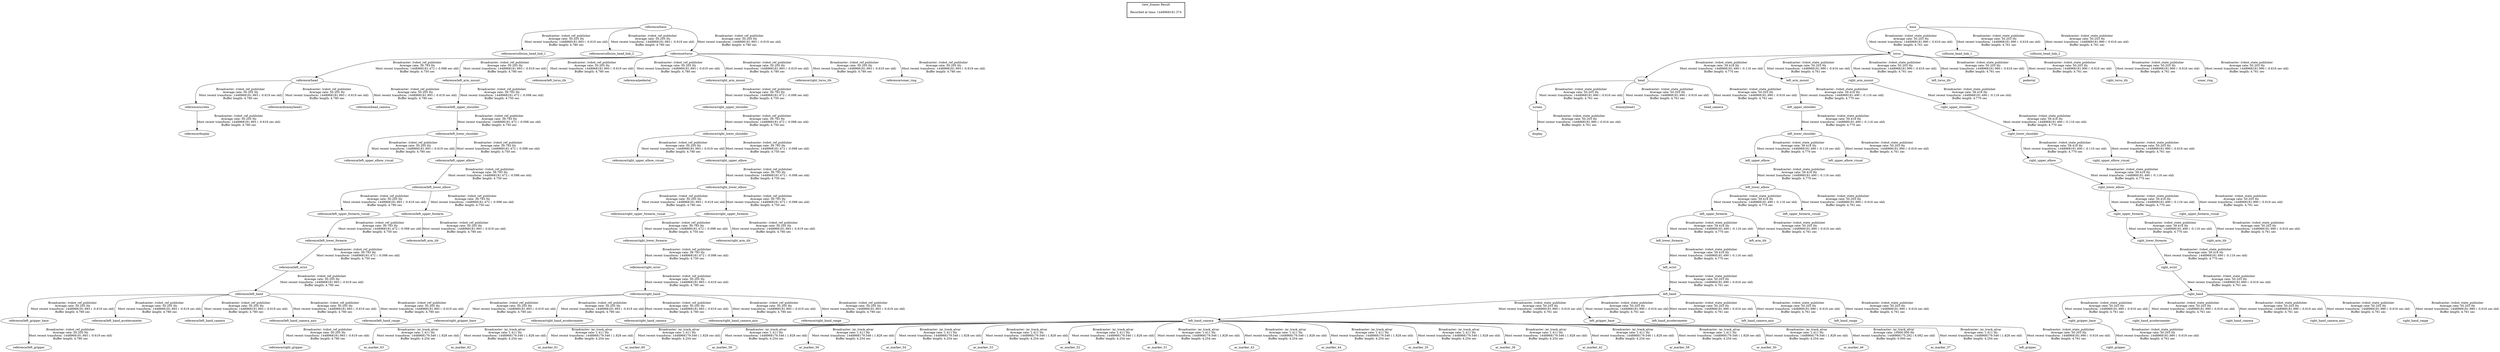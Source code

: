 digraph G {
"left_hand_camera" -> "ar_marker_63"[label="Broadcaster: /ar_track_alvar\nAverage rate: 1.411 Hz\nMost recent transform: 1448968179.546 ( 1.828 sec old)\nBuffer length: 4.254 sec\n"];
"left_hand" -> "left_hand_camera"[label="Broadcaster: /robot_state_publisher\nAverage rate: 50.203 Hz\nMost recent transform: 1448968181.990 ( -0.616 sec old)\nBuffer length: 4.761 sec\n"];
"left_hand_camera" -> "ar_marker_62"[label="Broadcaster: /ar_track_alvar\nAverage rate: 1.411 Hz\nMost recent transform: 1448968179.546 ( 1.828 sec old)\nBuffer length: 4.254 sec\n"];
"left_hand_camera" -> "ar_marker_61"[label="Broadcaster: /ar_track_alvar\nAverage rate: 1.411 Hz\nMost recent transform: 1448968179.546 ( 1.828 sec old)\nBuffer length: 4.254 sec\n"];
"left_hand_camera" -> "ar_marker_60"[label="Broadcaster: /ar_track_alvar\nAverage rate: 1.411 Hz\nMost recent transform: 1448968179.546 ( 1.828 sec old)\nBuffer length: 4.254 sec\n"];
"left_hand_camera" -> "ar_marker_59"[label="Broadcaster: /ar_track_alvar\nAverage rate: 1.411 Hz\nMost recent transform: 1448968179.546 ( 1.828 sec old)\nBuffer length: 4.254 sec\n"];
"left_hand_camera" -> "ar_marker_56"[label="Broadcaster: /ar_track_alvar\nAverage rate: 1.411 Hz\nMost recent transform: 1448968179.546 ( 1.828 sec old)\nBuffer length: 4.254 sec\n"];
"left_hand_camera" -> "ar_marker_54"[label="Broadcaster: /ar_track_alvar\nAverage rate: 1.411 Hz\nMost recent transform: 1448968179.546 ( 1.828 sec old)\nBuffer length: 4.254 sec\n"];
"left_hand_camera" -> "ar_marker_53"[label="Broadcaster: /ar_track_alvar\nAverage rate: 1.411 Hz\nMost recent transform: 1448968179.546 ( 1.828 sec old)\nBuffer length: 4.254 sec\n"];
"left_hand_camera" -> "ar_marker_52"[label="Broadcaster: /ar_track_alvar\nAverage rate: 1.411 Hz\nMost recent transform: 1448968179.546 ( 1.828 sec old)\nBuffer length: 4.254 sec\n"];
"left_hand_camera" -> "ar_marker_51"[label="Broadcaster: /ar_track_alvar\nAverage rate: 1.411 Hz\nMost recent transform: 1448968179.546 ( 1.828 sec old)\nBuffer length: 4.254 sec\n"];
"left_hand_camera" -> "ar_marker_43"[label="Broadcaster: /ar_track_alvar\nAverage rate: 1.411 Hz\nMost recent transform: 1448968179.546 ( 1.828 sec old)\nBuffer length: 4.254 sec\n"];
"left_hand_camera" -> "ar_marker_44"[label="Broadcaster: /ar_track_alvar\nAverage rate: 1.411 Hz\nMost recent transform: 1448968179.546 ( 1.828 sec old)\nBuffer length: 4.254 sec\n"];
"left_hand_camera" -> "ar_marker_35"[label="Broadcaster: /ar_track_alvar\nAverage rate: 1.411 Hz\nMost recent transform: 1448968179.546 ( 1.828 sec old)\nBuffer length: 4.254 sec\n"];
"left_hand_camera" -> "ar_marker_36"[label="Broadcaster: /ar_track_alvar\nAverage rate: 1.411 Hz\nMost recent transform: 1448968179.546 ( 1.828 sec old)\nBuffer length: 4.254 sec\n"];
"left_hand_camera" -> "ar_marker_42"[label="Broadcaster: /ar_track_alvar\nAverage rate: 1.411 Hz\nMost recent transform: 1448968179.546 ( 1.828 sec old)\nBuffer length: 4.254 sec\n"];
"left_hand_camera" -> "ar_marker_58"[label="Broadcaster: /ar_track_alvar\nAverage rate: 1.411 Hz\nMost recent transform: 1448968179.546 ( 1.828 sec old)\nBuffer length: 4.254 sec\n"];
"left_hand_camera" -> "ar_marker_50"[label="Broadcaster: /ar_track_alvar\nAverage rate: 1.411 Hz\nMost recent transform: 1448968179.546 ( 1.828 sec old)\nBuffer length: 4.254 sec\n"];
"left_hand_camera" -> "ar_marker_46"[label="Broadcaster: /ar_track_alvar\nAverage rate: 10000.000 Hz\nMost recent transform: 1448968175.292 ( 6.082 sec old)\nBuffer length: 0.000 sec\n"];
"left_hand_camera" -> "ar_marker_37"[label="Broadcaster: /ar_track_alvar\nAverage rate: 1.411 Hz\nMost recent transform: 1448968179.546 ( 1.828 sec old)\nBuffer length: 4.254 sec\n"];
"reference/base" -> "reference/collision_head_link_1"[label="Broadcaster: /robot_ref_publisher\nAverage rate: 50.205 Hz\nMost recent transform: 1448968181.993 ( -0.619 sec old)\nBuffer length: 4.780 sec\n"];
"reference/base" -> "reference/collision_head_link_2"[label="Broadcaster: /robot_ref_publisher\nAverage rate: 50.205 Hz\nMost recent transform: 1448968181.993 ( -0.619 sec old)\nBuffer length: 4.780 sec\n"];
"reference/screen" -> "reference/display"[label="Broadcaster: /robot_ref_publisher\nAverage rate: 50.205 Hz\nMost recent transform: 1448968181.993 ( -0.619 sec old)\nBuffer length: 4.780 sec\n"];
"reference/head" -> "reference/screen"[label="Broadcaster: /robot_ref_publisher\nAverage rate: 50.205 Hz\nMost recent transform: 1448968181.993 ( -0.619 sec old)\nBuffer length: 4.780 sec\n"];
"reference/head" -> "reference/dummyhead1"[label="Broadcaster: /robot_ref_publisher\nAverage rate: 50.205 Hz\nMost recent transform: 1448968181.993 ( -0.619 sec old)\nBuffer length: 4.780 sec\n"];
"reference/torso" -> "reference/head"[label="Broadcaster: /robot_ref_publisher\nAverage rate: 39.793 Hz\nMost recent transform: 1448968181.472 ( -0.098 sec old)\nBuffer length: 4.750 sec\n"];
"reference/head" -> "reference/head_camera"[label="Broadcaster: /robot_ref_publisher\nAverage rate: 50.205 Hz\nMost recent transform: 1448968181.993 ( -0.619 sec old)\nBuffer length: 4.780 sec\n"];
"reference/left_lower_shoulder" -> "reference/left_upper_elbow_visual"[label="Broadcaster: /robot_ref_publisher\nAverage rate: 50.205 Hz\nMost recent transform: 1448968181.993 ( -0.619 sec old)\nBuffer length: 4.780 sec\n"];
"reference/left_upper_shoulder" -> "reference/left_lower_shoulder"[label="Broadcaster: /robot_ref_publisher\nAverage rate: 39.793 Hz\nMost recent transform: 1448968181.472 ( -0.098 sec old)\nBuffer length: 4.750 sec\n"];
"reference/left_gripper_base" -> "reference/left_gripper"[label="Broadcaster: /robot_ref_publisher\nAverage rate: 50.205 Hz\nMost recent transform: 1448968181.993 ( -0.619 sec old)\nBuffer length: 4.780 sec\n"];
"reference/left_hand" -> "reference/left_gripper_base"[label="Broadcaster: /robot_ref_publisher\nAverage rate: 50.205 Hz\nMost recent transform: 1448968181.993 ( -0.619 sec old)\nBuffer length: 4.780 sec\n"];
"reference/left_wrist" -> "reference/left_hand"[label="Broadcaster: /robot_ref_publisher\nAverage rate: 50.205 Hz\nMost recent transform: 1448968181.993 ( -0.619 sec old)\nBuffer length: 4.780 sec\n"];
"reference/left_lower_forearm" -> "reference/left_wrist"[label="Broadcaster: /robot_ref_publisher\nAverage rate: 39.793 Hz\nMost recent transform: 1448968181.472 ( -0.098 sec old)\nBuffer length: 4.750 sec\n"];
"reference/left_hand" -> "reference/left_hand_accelerometer"[label="Broadcaster: /robot_ref_publisher\nAverage rate: 50.205 Hz\nMost recent transform: 1448968181.993 ( -0.619 sec old)\nBuffer length: 4.780 sec\n"];
"reference/left_hand" -> "reference/left_hand_camera"[label="Broadcaster: /robot_ref_publisher\nAverage rate: 50.205 Hz\nMost recent transform: 1448968181.993 ( -0.619 sec old)\nBuffer length: 4.780 sec\n"];
"reference/left_hand" -> "reference/left_hand_camera_axis"[label="Broadcaster: /robot_ref_publisher\nAverage rate: 50.205 Hz\nMost recent transform: 1448968181.993 ( -0.619 sec old)\nBuffer length: 4.780 sec\n"];
"reference/left_hand" -> "reference/left_hand_range"[label="Broadcaster: /robot_ref_publisher\nAverage rate: 50.205 Hz\nMost recent transform: 1448968181.993 ( -0.619 sec old)\nBuffer length: 4.780 sec\n"];
"reference/torso" -> "reference/left_arm_mount"[label="Broadcaster: /robot_ref_publisher\nAverage rate: 50.205 Hz\nMost recent transform: 1448968181.993 ( -0.619 sec old)\nBuffer length: 4.780 sec\n"];
"reference/base" -> "reference/torso"[label="Broadcaster: /robot_ref_publisher\nAverage rate: 50.205 Hz\nMost recent transform: 1448968181.993 ( -0.619 sec old)\nBuffer length: 4.780 sec\n"];
"reference/torso" -> "reference/left_torso_itb"[label="Broadcaster: /robot_ref_publisher\nAverage rate: 50.205 Hz\nMost recent transform: 1448968181.993 ( -0.619 sec old)\nBuffer length: 4.780 sec\n"];
"reference/left_lower_elbow" -> "reference/left_upper_forearm_visual"[label="Broadcaster: /robot_ref_publisher\nAverage rate: 50.205 Hz\nMost recent transform: 1448968181.993 ( -0.619 sec old)\nBuffer length: 4.780 sec\n"];
"reference/left_upper_elbow" -> "reference/left_lower_elbow"[label="Broadcaster: /robot_ref_publisher\nAverage rate: 39.793 Hz\nMost recent transform: 1448968181.472 ( -0.098 sec old)\nBuffer length: 4.750 sec\n"];
"reference/left_upper_forearm" -> "reference/left_arm_itb"[label="Broadcaster: /robot_ref_publisher\nAverage rate: 50.205 Hz\nMost recent transform: 1448968181.993 ( -0.619 sec old)\nBuffer length: 4.780 sec\n"];
"reference/left_lower_elbow" -> "reference/left_upper_forearm"[label="Broadcaster: /robot_ref_publisher\nAverage rate: 39.793 Hz\nMost recent transform: 1448968181.472 ( -0.098 sec old)\nBuffer length: 4.750 sec\n"];
"reference/torso" -> "reference/pedestal"[label="Broadcaster: /robot_ref_publisher\nAverage rate: 50.205 Hz\nMost recent transform: 1448968181.993 ( -0.619 sec old)\nBuffer length: 4.780 sec\n"];
"reference/right_lower_shoulder" -> "reference/right_upper_elbow_visual"[label="Broadcaster: /robot_ref_publisher\nAverage rate: 50.205 Hz\nMost recent transform: 1448968181.993 ( -0.619 sec old)\nBuffer length: 4.780 sec\n"];
"reference/right_upper_shoulder" -> "reference/right_lower_shoulder"[label="Broadcaster: /robot_ref_publisher\nAverage rate: 39.793 Hz\nMost recent transform: 1448968181.472 ( -0.098 sec old)\nBuffer length: 4.750 sec\n"];
"reference/right_gripper_base" -> "reference/right_gripper"[label="Broadcaster: /robot_ref_publisher\nAverage rate: 50.205 Hz\nMost recent transform: 1448968181.993 ( -0.619 sec old)\nBuffer length: 4.780 sec\n"];
"reference/right_hand" -> "reference/right_gripper_base"[label="Broadcaster: /robot_ref_publisher\nAverage rate: 50.205 Hz\nMost recent transform: 1448968181.993 ( -0.619 sec old)\nBuffer length: 4.780 sec\n"];
"reference/right_wrist" -> "reference/right_hand"[label="Broadcaster: /robot_ref_publisher\nAverage rate: 50.205 Hz\nMost recent transform: 1448968181.993 ( -0.619 sec old)\nBuffer length: 4.780 sec\n"];
"reference/right_lower_forearm" -> "reference/right_wrist"[label="Broadcaster: /robot_ref_publisher\nAverage rate: 39.793 Hz\nMost recent transform: 1448968181.472 ( -0.098 sec old)\nBuffer length: 4.750 sec\n"];
"reference/right_hand" -> "reference/right_hand_accelerometer"[label="Broadcaster: /robot_ref_publisher\nAverage rate: 50.205 Hz\nMost recent transform: 1448968181.993 ( -0.619 sec old)\nBuffer length: 4.780 sec\n"];
"reference/right_hand" -> "reference/right_hand_camera"[label="Broadcaster: /robot_ref_publisher\nAverage rate: 50.205 Hz\nMost recent transform: 1448968181.993 ( -0.619 sec old)\nBuffer length: 4.780 sec\n"];
"reference/right_hand" -> "reference/right_hand_camera_axis"[label="Broadcaster: /robot_ref_publisher\nAverage rate: 50.205 Hz\nMost recent transform: 1448968181.993 ( -0.619 sec old)\nBuffer length: 4.780 sec\n"];
"reference/right_hand" -> "reference/right_hand_range"[label="Broadcaster: /robot_ref_publisher\nAverage rate: 50.205 Hz\nMost recent transform: 1448968181.993 ( -0.619 sec old)\nBuffer length: 4.780 sec\n"];
"reference/torso" -> "reference/right_arm_mount"[label="Broadcaster: /robot_ref_publisher\nAverage rate: 50.205 Hz\nMost recent transform: 1448968181.993 ( -0.619 sec old)\nBuffer length: 4.780 sec\n"];
"reference/torso" -> "reference/right_torso_itb"[label="Broadcaster: /robot_ref_publisher\nAverage rate: 50.205 Hz\nMost recent transform: 1448968181.993 ( -0.619 sec old)\nBuffer length: 4.780 sec\n"];
"reference/right_lower_elbow" -> "reference/right_upper_forearm_visual"[label="Broadcaster: /robot_ref_publisher\nAverage rate: 50.205 Hz\nMost recent transform: 1448968181.993 ( -0.619 sec old)\nBuffer length: 4.780 sec\n"];
"reference/right_upper_elbow" -> "reference/right_lower_elbow"[label="Broadcaster: /robot_ref_publisher\nAverage rate: 39.793 Hz\nMost recent transform: 1448968181.472 ( -0.098 sec old)\nBuffer length: 4.750 sec\n"];
"reference/right_upper_forearm" -> "reference/right_arm_itb"[label="Broadcaster: /robot_ref_publisher\nAverage rate: 50.205 Hz\nMost recent transform: 1448968181.993 ( -0.619 sec old)\nBuffer length: 4.780 sec\n"];
"reference/right_lower_elbow" -> "reference/right_upper_forearm"[label="Broadcaster: /robot_ref_publisher\nAverage rate: 39.793 Hz\nMost recent transform: 1448968181.472 ( -0.098 sec old)\nBuffer length: 4.750 sec\n"];
"reference/torso" -> "reference/sonar_ring"[label="Broadcaster: /robot_ref_publisher\nAverage rate: 50.205 Hz\nMost recent transform: 1448968181.993 ( -0.619 sec old)\nBuffer length: 4.780 sec\n"];
"torso" -> "head"[label="Broadcaster: /robot_state_publisher\nAverage rate: 39.416 Hz\nMost recent transform: 1448968181.490 ( -0.116 sec old)\nBuffer length: 4.770 sec\n"];
"base" -> "torso"[label="Broadcaster: /robot_state_publisher\nAverage rate: 50.203 Hz\nMost recent transform: 1448968181.990 ( -0.616 sec old)\nBuffer length: 4.761 sec\n"];
"left_lower_shoulder" -> "left_upper_elbow"[label="Broadcaster: /robot_state_publisher\nAverage rate: 39.416 Hz\nMost recent transform: 1448968181.490 ( -0.116 sec old)\nBuffer length: 4.770 sec\n"];
"left_upper_shoulder" -> "left_lower_shoulder"[label="Broadcaster: /robot_state_publisher\nAverage rate: 39.416 Hz\nMost recent transform: 1448968181.490 ( -0.116 sec old)\nBuffer length: 4.770 sec\n"];
"left_upper_elbow" -> "left_lower_elbow"[label="Broadcaster: /robot_state_publisher\nAverage rate: 39.416 Hz\nMost recent transform: 1448968181.490 ( -0.116 sec old)\nBuffer length: 4.770 sec\n"];
"left_arm_mount" -> "left_upper_shoulder"[label="Broadcaster: /robot_state_publisher\nAverage rate: 39.416 Hz\nMost recent transform: 1448968181.490 ( -0.116 sec old)\nBuffer length: 4.770 sec\n"];
"torso" -> "left_arm_mount"[label="Broadcaster: /robot_state_publisher\nAverage rate: 50.203 Hz\nMost recent transform: 1448968181.990 ( -0.616 sec old)\nBuffer length: 4.761 sec\n"];
"left_lower_elbow" -> "left_upper_forearm"[label="Broadcaster: /robot_state_publisher\nAverage rate: 39.416 Hz\nMost recent transform: 1448968181.490 ( -0.116 sec old)\nBuffer length: 4.770 sec\n"];
"left_upper_forearm" -> "left_lower_forearm"[label="Broadcaster: /robot_state_publisher\nAverage rate: 39.416 Hz\nMost recent transform: 1448968181.490 ( -0.116 sec old)\nBuffer length: 4.770 sec\n"];
"left_lower_forearm" -> "left_wrist"[label="Broadcaster: /robot_state_publisher\nAverage rate: 39.416 Hz\nMost recent transform: 1448968181.490 ( -0.116 sec old)\nBuffer length: 4.770 sec\n"];
"right_lower_shoulder" -> "right_upper_elbow"[label="Broadcaster: /robot_state_publisher\nAverage rate: 39.416 Hz\nMost recent transform: 1448968181.490 ( -0.116 sec old)\nBuffer length: 4.770 sec\n"];
"right_upper_shoulder" -> "right_lower_shoulder"[label="Broadcaster: /robot_state_publisher\nAverage rate: 39.416 Hz\nMost recent transform: 1448968181.490 ( -0.116 sec old)\nBuffer length: 4.770 sec\n"];
"right_upper_elbow" -> "right_lower_elbow"[label="Broadcaster: /robot_state_publisher\nAverage rate: 39.416 Hz\nMost recent transform: 1448968181.490 ( -0.116 sec old)\nBuffer length: 4.770 sec\n"];
"right_arm_mount" -> "right_upper_shoulder"[label="Broadcaster: /robot_state_publisher\nAverage rate: 39.416 Hz\nMost recent transform: 1448968181.490 ( -0.116 sec old)\nBuffer length: 4.770 sec\n"];
"torso" -> "right_arm_mount"[label="Broadcaster: /robot_state_publisher\nAverage rate: 50.203 Hz\nMost recent transform: 1448968181.990 ( -0.616 sec old)\nBuffer length: 4.761 sec\n"];
"right_lower_elbow" -> "right_upper_forearm"[label="Broadcaster: /robot_state_publisher\nAverage rate: 39.416 Hz\nMost recent transform: 1448968181.490 ( -0.116 sec old)\nBuffer length: 4.770 sec\n"];
"right_upper_forearm" -> "right_lower_forearm"[label="Broadcaster: /robot_state_publisher\nAverage rate: 39.416 Hz\nMost recent transform: 1448968181.490 ( -0.116 sec old)\nBuffer length: 4.770 sec\n"];
"right_lower_forearm" -> "right_wrist"[label="Broadcaster: /robot_state_publisher\nAverage rate: 39.416 Hz\nMost recent transform: 1448968181.490 ( -0.116 sec old)\nBuffer length: 4.770 sec\n"];
"reference/left_lower_shoulder" -> "reference/left_upper_elbow"[label="Broadcaster: /robot_ref_publisher\nAverage rate: 39.793 Hz\nMost recent transform: 1448968181.472 ( -0.098 sec old)\nBuffer length: 4.750 sec\n"];
"reference/left_arm_mount" -> "reference/left_upper_shoulder"[label="Broadcaster: /robot_ref_publisher\nAverage rate: 39.793 Hz\nMost recent transform: 1448968181.472 ( -0.098 sec old)\nBuffer length: 4.750 sec\n"];
"reference/left_upper_forearm" -> "reference/left_lower_forearm"[label="Broadcaster: /robot_ref_publisher\nAverage rate: 39.793 Hz\nMost recent transform: 1448968181.472 ( -0.098 sec old)\nBuffer length: 4.750 sec\n"];
"reference/right_lower_shoulder" -> "reference/right_upper_elbow"[label="Broadcaster: /robot_ref_publisher\nAverage rate: 39.793 Hz\nMost recent transform: 1448968181.472 ( -0.098 sec old)\nBuffer length: 4.750 sec\n"];
"reference/right_arm_mount" -> "reference/right_upper_shoulder"[label="Broadcaster: /robot_ref_publisher\nAverage rate: 39.793 Hz\nMost recent transform: 1448968181.472 ( -0.098 sec old)\nBuffer length: 4.750 sec\n"];
"reference/right_upper_forearm" -> "reference/right_lower_forearm"[label="Broadcaster: /robot_ref_publisher\nAverage rate: 39.793 Hz\nMost recent transform: 1448968181.472 ( -0.098 sec old)\nBuffer length: 4.750 sec\n"];
"base" -> "collision_head_link_1"[label="Broadcaster: /robot_state_publisher\nAverage rate: 50.203 Hz\nMost recent transform: 1448968181.990 ( -0.616 sec old)\nBuffer length: 4.761 sec\n"];
"base" -> "collision_head_link_2"[label="Broadcaster: /robot_state_publisher\nAverage rate: 50.203 Hz\nMost recent transform: 1448968181.990 ( -0.616 sec old)\nBuffer length: 4.761 sec\n"];
"screen" -> "display"[label="Broadcaster: /robot_state_publisher\nAverage rate: 50.203 Hz\nMost recent transform: 1448968181.990 ( -0.616 sec old)\nBuffer length: 4.761 sec\n"];
"head" -> "screen"[label="Broadcaster: /robot_state_publisher\nAverage rate: 50.203 Hz\nMost recent transform: 1448968181.990 ( -0.616 sec old)\nBuffer length: 4.761 sec\n"];
"head" -> "dummyhead1"[label="Broadcaster: /robot_state_publisher\nAverage rate: 50.203 Hz\nMost recent transform: 1448968181.990 ( -0.616 sec old)\nBuffer length: 4.761 sec\n"];
"head" -> "head_camera"[label="Broadcaster: /robot_state_publisher\nAverage rate: 50.203 Hz\nMost recent transform: 1448968181.990 ( -0.616 sec old)\nBuffer length: 4.761 sec\n"];
"left_lower_shoulder" -> "left_upper_elbow_visual"[label="Broadcaster: /robot_state_publisher\nAverage rate: 50.203 Hz\nMost recent transform: 1448968181.990 ( -0.616 sec old)\nBuffer length: 4.761 sec\n"];
"left_gripper_base" -> "left_gripper"[label="Broadcaster: /robot_state_publisher\nAverage rate: 50.203 Hz\nMost recent transform: 1448968181.990 ( -0.616 sec old)\nBuffer length: 4.761 sec\n"];
"left_hand" -> "left_gripper_base"[label="Broadcaster: /robot_state_publisher\nAverage rate: 50.203 Hz\nMost recent transform: 1448968181.990 ( -0.616 sec old)\nBuffer length: 4.761 sec\n"];
"left_wrist" -> "left_hand"[label="Broadcaster: /robot_state_publisher\nAverage rate: 50.203 Hz\nMost recent transform: 1448968181.990 ( -0.616 sec old)\nBuffer length: 4.761 sec\n"];
"left_hand" -> "left_hand_accelerometer"[label="Broadcaster: /robot_state_publisher\nAverage rate: 50.203 Hz\nMost recent transform: 1448968181.990 ( -0.616 sec old)\nBuffer length: 4.761 sec\n"];
"left_hand" -> "left_hand_camera_axis"[label="Broadcaster: /robot_state_publisher\nAverage rate: 50.203 Hz\nMost recent transform: 1448968181.990 ( -0.616 sec old)\nBuffer length: 4.761 sec\n"];
"left_hand" -> "left_hand_range"[label="Broadcaster: /robot_state_publisher\nAverage rate: 50.203 Hz\nMost recent transform: 1448968181.990 ( -0.616 sec old)\nBuffer length: 4.761 sec\n"];
"torso" -> "left_torso_itb"[label="Broadcaster: /robot_state_publisher\nAverage rate: 50.203 Hz\nMost recent transform: 1448968181.990 ( -0.616 sec old)\nBuffer length: 4.761 sec\n"];
"left_lower_elbow" -> "left_upper_forearm_visual"[label="Broadcaster: /robot_state_publisher\nAverage rate: 50.203 Hz\nMost recent transform: 1448968181.990 ( -0.616 sec old)\nBuffer length: 4.761 sec\n"];
"left_upper_forearm" -> "left_arm_itb"[label="Broadcaster: /robot_state_publisher\nAverage rate: 50.203 Hz\nMost recent transform: 1448968181.990 ( -0.616 sec old)\nBuffer length: 4.761 sec\n"];
"torso" -> "pedestal"[label="Broadcaster: /robot_state_publisher\nAverage rate: 50.203 Hz\nMost recent transform: 1448968181.990 ( -0.616 sec old)\nBuffer length: 4.761 sec\n"];
"right_lower_shoulder" -> "right_upper_elbow_visual"[label="Broadcaster: /robot_state_publisher\nAverage rate: 50.203 Hz\nMost recent transform: 1448968181.990 ( -0.616 sec old)\nBuffer length: 4.761 sec\n"];
"right_gripper_base" -> "right_gripper"[label="Broadcaster: /robot_state_publisher\nAverage rate: 50.203 Hz\nMost recent transform: 1448968181.990 ( -0.616 sec old)\nBuffer length: 4.761 sec\n"];
"right_hand" -> "right_gripper_base"[label="Broadcaster: /robot_state_publisher\nAverage rate: 50.203 Hz\nMost recent transform: 1448968181.990 ( -0.616 sec old)\nBuffer length: 4.761 sec\n"];
"right_wrist" -> "right_hand"[label="Broadcaster: /robot_state_publisher\nAverage rate: 50.203 Hz\nMost recent transform: 1448968181.990 ( -0.616 sec old)\nBuffer length: 4.761 sec\n"];
"right_hand" -> "right_hand_accelerometer"[label="Broadcaster: /robot_state_publisher\nAverage rate: 50.203 Hz\nMost recent transform: 1448968181.990 ( -0.616 sec old)\nBuffer length: 4.761 sec\n"];
"right_hand" -> "right_hand_camera"[label="Broadcaster: /robot_state_publisher\nAverage rate: 50.203 Hz\nMost recent transform: 1448968181.990 ( -0.616 sec old)\nBuffer length: 4.761 sec\n"];
"right_hand" -> "right_hand_camera_axis"[label="Broadcaster: /robot_state_publisher\nAverage rate: 50.203 Hz\nMost recent transform: 1448968181.990 ( -0.616 sec old)\nBuffer length: 4.761 sec\n"];
"right_hand" -> "right_hand_range"[label="Broadcaster: /robot_state_publisher\nAverage rate: 50.203 Hz\nMost recent transform: 1448968181.990 ( -0.616 sec old)\nBuffer length: 4.761 sec\n"];
"torso" -> "right_torso_itb"[label="Broadcaster: /robot_state_publisher\nAverage rate: 50.203 Hz\nMost recent transform: 1448968181.990 ( -0.616 sec old)\nBuffer length: 4.761 sec\n"];
"right_lower_elbow" -> "right_upper_forearm_visual"[label="Broadcaster: /robot_state_publisher\nAverage rate: 50.203 Hz\nMost recent transform: 1448968181.990 ( -0.616 sec old)\nBuffer length: 4.761 sec\n"];
"right_upper_forearm" -> "right_arm_itb"[label="Broadcaster: /robot_state_publisher\nAverage rate: 50.203 Hz\nMost recent transform: 1448968181.990 ( -0.616 sec old)\nBuffer length: 4.761 sec\n"];
"torso" -> "sonar_ring"[label="Broadcaster: /robot_state_publisher\nAverage rate: 50.203 Hz\nMost recent transform: 1448968181.990 ( -0.616 sec old)\nBuffer length: 4.761 sec\n"];
edge [style=invis];
 subgraph cluster_legend { style=bold; color=black; label ="view_frames Result";
"Recorded at time: 1448968181.374"[ shape=plaintext ] ;
 }->"reference/base";
edge [style=invis];
 subgraph cluster_legend { style=bold; color=black; label ="view_frames Result";
"Recorded at time: 1448968181.374"[ shape=plaintext ] ;
 }->"base";
}